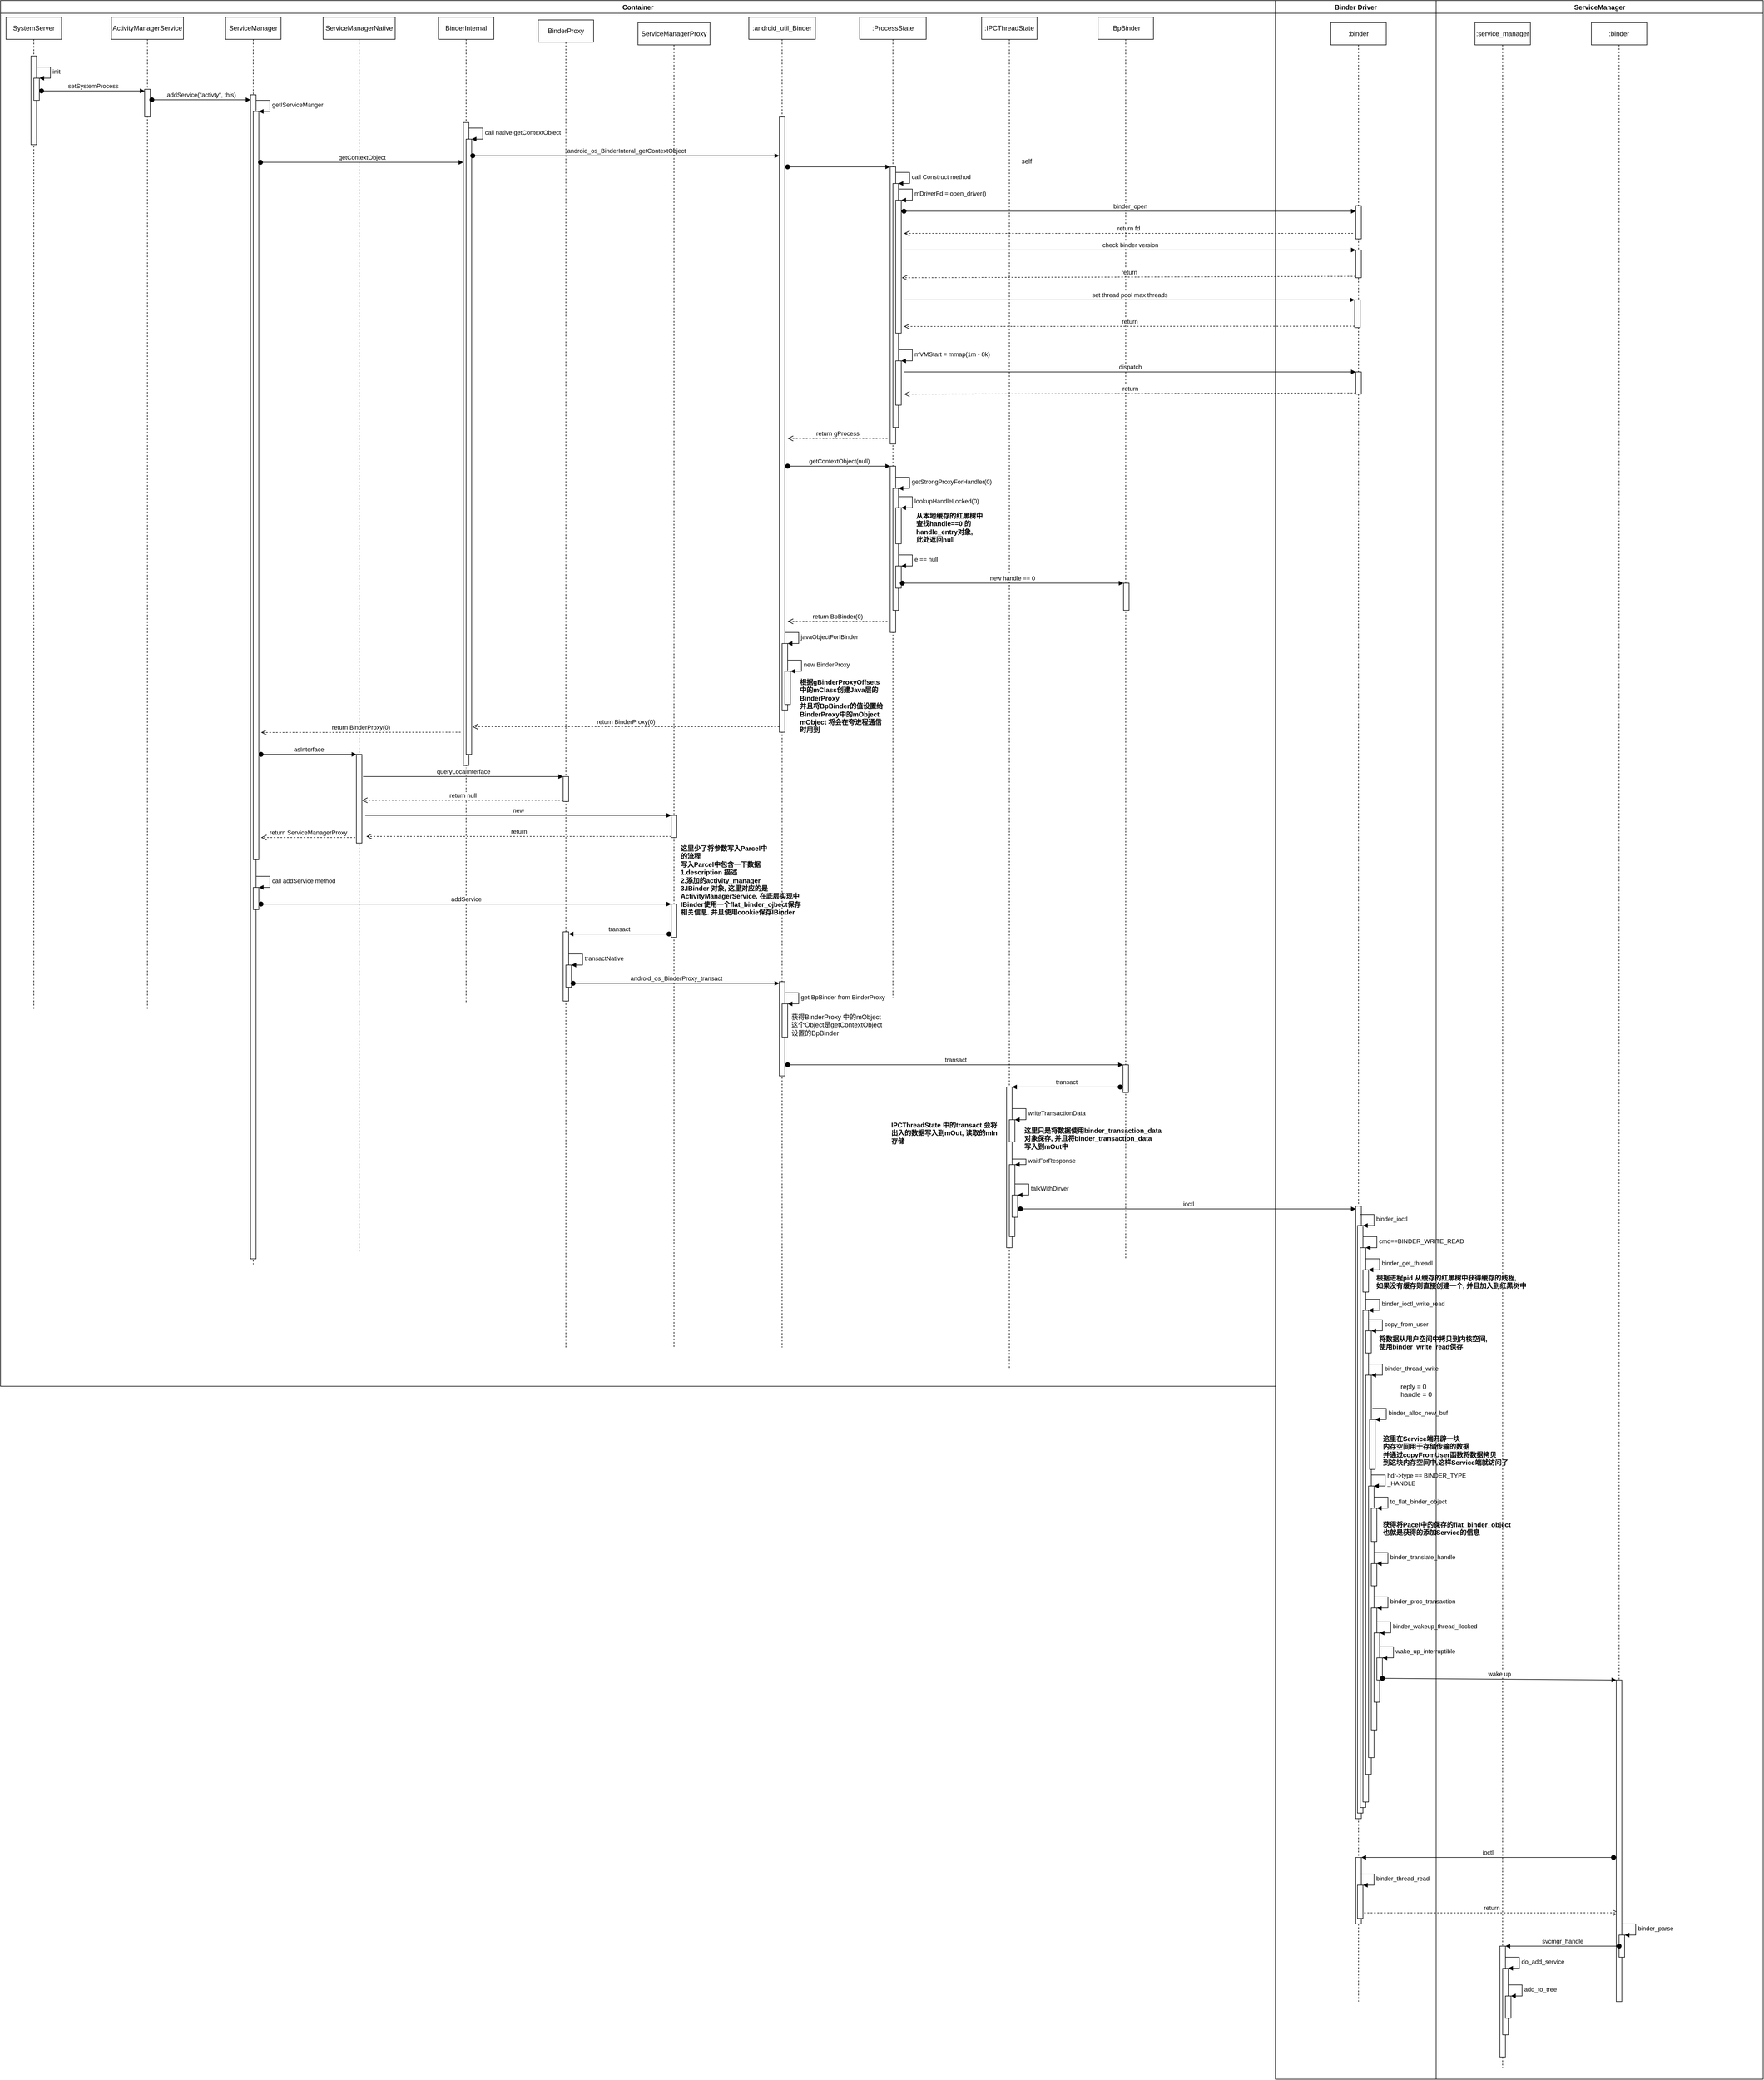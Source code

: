 <mxfile version="10.7.7" type="device"><diagram id="iYNnpcYSgWiScNUA8NoI" name="Page-1"><mxGraphModel dx="1901" dy="840" grid="1" gridSize="10" guides="1" tooltips="1" connect="1" arrows="1" fold="1" page="1" pageScale="1" pageWidth="827" pageHeight="1169" math="0" shadow="0"><root><mxCell id="0"/><mxCell id="1" parent="0"/><mxCell id="JHEuFuMctVdisaQpIR0n-1" value="Container" style="swimlane;" vertex="1" parent="1"><mxGeometry x="-710" width="2300" height="2500" as="geometry"/></mxCell><mxCell id="JHEuFuMctVdisaQpIR0n-3" value="ServiceManager" style="shape=umlLifeline;perimeter=lifelinePerimeter;whiteSpace=wrap;html=1;container=1;collapsible=0;recursiveResize=0;outlineConnect=0;" vertex="1" parent="JHEuFuMctVdisaQpIR0n-1"><mxGeometry x="406" y="30" width="100" height="2250" as="geometry"/></mxCell><mxCell id="JHEuFuMctVdisaQpIR0n-26" value="" style="html=1;points=[];perimeter=orthogonalPerimeter;" vertex="1" parent="JHEuFuMctVdisaQpIR0n-3"><mxGeometry x="45" y="140" width="10" height="2100" as="geometry"/></mxCell><mxCell id="JHEuFuMctVdisaQpIR0n-28" value="" style="html=1;points=[];perimeter=orthogonalPerimeter;" vertex="1" parent="JHEuFuMctVdisaQpIR0n-3"><mxGeometry x="50" y="170" width="10" height="1350" as="geometry"/></mxCell><mxCell id="JHEuFuMctVdisaQpIR0n-29" value="getIServiceManger" style="edgeStyle=orthogonalEdgeStyle;html=1;align=left;spacingLeft=2;endArrow=block;rounded=0;entryX=1;entryY=0;" edge="1" target="JHEuFuMctVdisaQpIR0n-28" parent="JHEuFuMctVdisaQpIR0n-3"><mxGeometry relative="1" as="geometry"><mxPoint x="55" y="150" as="sourcePoint"/><Array as="points"><mxPoint x="80" y="150"/></Array></mxGeometry></mxCell><mxCell id="JHEuFuMctVdisaQpIR0n-102" value="" style="html=1;points=[];perimeter=orthogonalPerimeter;" vertex="1" parent="JHEuFuMctVdisaQpIR0n-3"><mxGeometry x="50" y="1570" width="10" height="40" as="geometry"/></mxCell><mxCell id="JHEuFuMctVdisaQpIR0n-103" value="call addService method" style="edgeStyle=orthogonalEdgeStyle;html=1;align=left;spacingLeft=2;endArrow=block;rounded=0;entryX=1;entryY=0;" edge="1" target="JHEuFuMctVdisaQpIR0n-102" parent="JHEuFuMctVdisaQpIR0n-3"><mxGeometry relative="1" as="geometry"><mxPoint x="55" y="1550" as="sourcePoint"/><Array as="points"><mxPoint x="80" y="1550"/></Array></mxGeometry></mxCell><mxCell id="JHEuFuMctVdisaQpIR0n-4" value="ServiceManagerNative" style="shape=umlLifeline;perimeter=lifelinePerimeter;whiteSpace=wrap;html=1;container=1;collapsible=0;recursiveResize=0;outlineConnect=0;" vertex="1" parent="JHEuFuMctVdisaQpIR0n-1"><mxGeometry x="582" y="30" width="130" height="2230" as="geometry"/></mxCell><mxCell id="JHEuFuMctVdisaQpIR0n-89" value="" style="html=1;points=[];perimeter=orthogonalPerimeter;" vertex="1" parent="JHEuFuMctVdisaQpIR0n-4"><mxGeometry x="60" y="1330" width="10" height="160" as="geometry"/></mxCell><mxCell id="JHEuFuMctVdisaQpIR0n-90" value="asInterface" style="html=1;verticalAlign=bottom;startArrow=oval;endArrow=block;startSize=8;" edge="1" target="JHEuFuMctVdisaQpIR0n-89" parent="JHEuFuMctVdisaQpIR0n-4"><mxGeometry relative="1" as="geometry"><mxPoint x="-112" y="1330" as="sourcePoint"/></mxGeometry></mxCell><mxCell id="JHEuFuMctVdisaQpIR0n-5" value="BinderInternal" style="shape=umlLifeline;perimeter=lifelinePerimeter;whiteSpace=wrap;html=1;container=1;collapsible=0;recursiveResize=0;outlineConnect=0;" vertex="1" parent="JHEuFuMctVdisaQpIR0n-1"><mxGeometry x="790" y="30" width="100" height="1780" as="geometry"/></mxCell><mxCell id="JHEuFuMctVdisaQpIR0n-6" value=":android_util_Binder" style="shape=umlLifeline;perimeter=lifelinePerimeter;whiteSpace=wrap;html=1;container=1;collapsible=0;recursiveResize=0;outlineConnect=0;" vertex="1" parent="JHEuFuMctVdisaQpIR0n-1"><mxGeometry x="1350" y="30" width="120" height="2400" as="geometry"/></mxCell><mxCell id="JHEuFuMctVdisaQpIR0n-37" value="" style="html=1;points=[];perimeter=orthogonalPerimeter;" vertex="1" parent="JHEuFuMctVdisaQpIR0n-6"><mxGeometry x="55" y="180" width="10" height="1110" as="geometry"/></mxCell><mxCell id="JHEuFuMctVdisaQpIR0n-83" value="" style="html=1;points=[];perimeter=orthogonalPerimeter;" vertex="1" parent="JHEuFuMctVdisaQpIR0n-6"><mxGeometry x="60" y="1130" width="10" height="120" as="geometry"/></mxCell><mxCell id="JHEuFuMctVdisaQpIR0n-84" value="javaObjectForIBinder" style="edgeStyle=orthogonalEdgeStyle;html=1;align=left;spacingLeft=2;endArrow=block;rounded=0;entryX=1;entryY=0;" edge="1" target="JHEuFuMctVdisaQpIR0n-83" parent="JHEuFuMctVdisaQpIR0n-6"><mxGeometry relative="1" as="geometry"><mxPoint x="65" y="1110" as="sourcePoint"/><Array as="points"><mxPoint x="90" y="1110"/></Array></mxGeometry></mxCell><mxCell id="JHEuFuMctVdisaQpIR0n-85" value="" style="html=1;points=[];perimeter=orthogonalPerimeter;" vertex="1" parent="JHEuFuMctVdisaQpIR0n-6"><mxGeometry x="65" y="1180" width="10" height="60" as="geometry"/></mxCell><mxCell id="JHEuFuMctVdisaQpIR0n-86" value="new BinderProxy" style="edgeStyle=orthogonalEdgeStyle;html=1;align=left;spacingLeft=2;endArrow=block;rounded=0;entryX=1;entryY=0;" edge="1" target="JHEuFuMctVdisaQpIR0n-85" parent="JHEuFuMctVdisaQpIR0n-6"><mxGeometry relative="1" as="geometry"><mxPoint x="70" y="1160" as="sourcePoint"/><Array as="points"><mxPoint x="95" y="1160"/></Array></mxGeometry></mxCell><mxCell id="JHEuFuMctVdisaQpIR0n-110" value="" style="html=1;points=[];perimeter=orthogonalPerimeter;" vertex="1" parent="JHEuFuMctVdisaQpIR0n-6"><mxGeometry x="55" y="1740" width="10" height="170" as="geometry"/></mxCell><mxCell id="JHEuFuMctVdisaQpIR0n-112" value="" style="html=1;points=[];perimeter=orthogonalPerimeter;" vertex="1" parent="JHEuFuMctVdisaQpIR0n-6"><mxGeometry x="60" y="1780" width="10" height="60" as="geometry"/></mxCell><mxCell id="JHEuFuMctVdisaQpIR0n-113" value="get BpBinder from BinderProxy&lt;br&gt;" style="edgeStyle=orthogonalEdgeStyle;html=1;align=left;spacingLeft=2;endArrow=block;rounded=0;entryX=1;entryY=0;" edge="1" target="JHEuFuMctVdisaQpIR0n-112" parent="JHEuFuMctVdisaQpIR0n-6"><mxGeometry relative="1" as="geometry"><mxPoint x="65" y="1760" as="sourcePoint"/><Array as="points"><mxPoint x="90" y="1760"/></Array></mxGeometry></mxCell><mxCell id="JHEuFuMctVdisaQpIR0n-12" value=":ProcessState" style="shape=umlLifeline;perimeter=lifelinePerimeter;whiteSpace=wrap;html=1;container=1;collapsible=0;recursiveResize=0;outlineConnect=0;" vertex="1" parent="JHEuFuMctVdisaQpIR0n-1"><mxGeometry x="1550" y="30" width="120" height="1770" as="geometry"/></mxCell><mxCell id="JHEuFuMctVdisaQpIR0n-39" value="" style="html=1;points=[];perimeter=orthogonalPerimeter;" vertex="1" parent="JHEuFuMctVdisaQpIR0n-12"><mxGeometry x="55" y="270" width="10" height="500" as="geometry"/></mxCell><mxCell id="JHEuFuMctVdisaQpIR0n-40" value="" style="html=1;verticalAlign=bottom;startArrow=oval;endArrow=block;startSize=8;" edge="1" target="JHEuFuMctVdisaQpIR0n-39" parent="JHEuFuMctVdisaQpIR0n-12"><mxGeometry relative="1" as="geometry"><mxPoint x="-130" y="270" as="sourcePoint"/></mxGeometry></mxCell><mxCell id="JHEuFuMctVdisaQpIR0n-41" value="" style="html=1;points=[];perimeter=orthogonalPerimeter;" vertex="1" parent="JHEuFuMctVdisaQpIR0n-12"><mxGeometry x="60" y="300" width="10" height="440" as="geometry"/></mxCell><mxCell id="JHEuFuMctVdisaQpIR0n-42" value="call Construct method" style="edgeStyle=orthogonalEdgeStyle;html=1;align=left;spacingLeft=2;endArrow=block;rounded=0;entryX=1;entryY=0;" edge="1" target="JHEuFuMctVdisaQpIR0n-41" parent="JHEuFuMctVdisaQpIR0n-12"><mxGeometry relative="1" as="geometry"><mxPoint x="65" y="280" as="sourcePoint"/><Array as="points"><mxPoint x="90" y="280"/></Array></mxGeometry></mxCell><mxCell id="JHEuFuMctVdisaQpIR0n-47" value="" style="html=1;points=[];perimeter=orthogonalPerimeter;" vertex="1" parent="JHEuFuMctVdisaQpIR0n-12"><mxGeometry x="65" y="330" width="10" height="240" as="geometry"/></mxCell><mxCell id="JHEuFuMctVdisaQpIR0n-48" value="mDriverFd = open_driver()" style="edgeStyle=orthogonalEdgeStyle;html=1;align=left;spacingLeft=2;endArrow=block;rounded=0;entryX=1;entryY=0;" edge="1" target="JHEuFuMctVdisaQpIR0n-47" parent="JHEuFuMctVdisaQpIR0n-12"><mxGeometry relative="1" as="geometry"><mxPoint x="70" y="310" as="sourcePoint"/><Array as="points"><mxPoint x="95" y="310"/></Array></mxGeometry></mxCell><mxCell id="JHEuFuMctVdisaQpIR0n-59" value="" style="html=1;points=[];perimeter=orthogonalPerimeter;" vertex="1" parent="JHEuFuMctVdisaQpIR0n-12"><mxGeometry x="65" y="620" width="10" height="80" as="geometry"/></mxCell><mxCell id="JHEuFuMctVdisaQpIR0n-60" value="mVMStart = mmap(1m - 8k)" style="edgeStyle=orthogonalEdgeStyle;html=1;align=left;spacingLeft=2;endArrow=block;rounded=0;entryX=1;entryY=0;" edge="1" target="JHEuFuMctVdisaQpIR0n-59" parent="JHEuFuMctVdisaQpIR0n-12"><mxGeometry relative="1" as="geometry"><mxPoint x="70" y="600" as="sourcePoint"/><Array as="points"><mxPoint x="95" y="600"/></Array></mxGeometry></mxCell><mxCell id="JHEuFuMctVdisaQpIR0n-66" value="" style="html=1;points=[];perimeter=orthogonalPerimeter;" vertex="1" parent="JHEuFuMctVdisaQpIR0n-12"><mxGeometry x="55" y="810" width="10" height="300" as="geometry"/></mxCell><mxCell id="JHEuFuMctVdisaQpIR0n-67" value="getContextObject(null)" style="html=1;verticalAlign=bottom;startArrow=oval;endArrow=block;startSize=8;" edge="1" target="JHEuFuMctVdisaQpIR0n-66" parent="JHEuFuMctVdisaQpIR0n-12"><mxGeometry relative="1" as="geometry"><mxPoint x="-130" y="810" as="sourcePoint"/></mxGeometry></mxCell><mxCell id="JHEuFuMctVdisaQpIR0n-69" value="" style="html=1;points=[];perimeter=orthogonalPerimeter;" vertex="1" parent="JHEuFuMctVdisaQpIR0n-12"><mxGeometry x="60" y="850" width="10" height="220" as="geometry"/></mxCell><mxCell id="JHEuFuMctVdisaQpIR0n-70" value="getStrongProxyForHandler(0)" style="edgeStyle=orthogonalEdgeStyle;html=1;align=left;spacingLeft=2;endArrow=block;rounded=0;entryX=1;entryY=0;" edge="1" target="JHEuFuMctVdisaQpIR0n-69" parent="JHEuFuMctVdisaQpIR0n-12"><mxGeometry relative="1" as="geometry"><mxPoint x="65" y="830" as="sourcePoint"/><Array as="points"><mxPoint x="90" y="830"/></Array></mxGeometry></mxCell><mxCell id="JHEuFuMctVdisaQpIR0n-71" value="" style="html=1;points=[];perimeter=orthogonalPerimeter;" vertex="1" parent="JHEuFuMctVdisaQpIR0n-12"><mxGeometry x="65" y="885" width="10" height="65" as="geometry"/></mxCell><mxCell id="JHEuFuMctVdisaQpIR0n-72" value="lookupHandleLocked(0)" style="edgeStyle=orthogonalEdgeStyle;html=1;align=left;spacingLeft=2;endArrow=block;rounded=0;entryX=1;entryY=0;" edge="1" target="JHEuFuMctVdisaQpIR0n-71" parent="JHEuFuMctVdisaQpIR0n-12"><mxGeometry relative="1" as="geometry"><mxPoint x="70" y="865" as="sourcePoint"/><Array as="points"><mxPoint x="95" y="865"/></Array></mxGeometry></mxCell><mxCell id="JHEuFuMctVdisaQpIR0n-76" value="" style="html=1;points=[];perimeter=orthogonalPerimeter;" vertex="1" parent="JHEuFuMctVdisaQpIR0n-12"><mxGeometry x="65" y="990" width="10" height="40" as="geometry"/></mxCell><mxCell id="JHEuFuMctVdisaQpIR0n-77" value="e == null" style="edgeStyle=orthogonalEdgeStyle;html=1;align=left;spacingLeft=2;endArrow=block;rounded=0;entryX=1;entryY=0;" edge="1" target="JHEuFuMctVdisaQpIR0n-76" parent="JHEuFuMctVdisaQpIR0n-12"><mxGeometry relative="1" as="geometry"><mxPoint x="70" y="970" as="sourcePoint"/><Array as="points"><mxPoint x="95" y="970"/></Array></mxGeometry></mxCell><mxCell id="JHEuFuMctVdisaQpIR0n-7" value="SystemServer" style="shape=umlLifeline;perimeter=lifelinePerimeter;whiteSpace=wrap;html=1;container=1;collapsible=0;recursiveResize=0;outlineConnect=0;" vertex="1" parent="JHEuFuMctVdisaQpIR0n-1"><mxGeometry x="10" y="30" width="100" height="1790" as="geometry"/></mxCell><mxCell id="JHEuFuMctVdisaQpIR0n-21" value="" style="html=1;points=[];perimeter=orthogonalPerimeter;" vertex="1" parent="JHEuFuMctVdisaQpIR0n-7"><mxGeometry x="45" y="70" width="10" height="160" as="geometry"/></mxCell><mxCell id="JHEuFuMctVdisaQpIR0n-22" value="" style="html=1;points=[];perimeter=orthogonalPerimeter;" vertex="1" parent="JHEuFuMctVdisaQpIR0n-7"><mxGeometry x="50" y="110" width="10" height="40" as="geometry"/></mxCell><mxCell id="JHEuFuMctVdisaQpIR0n-23" value="init" style="edgeStyle=orthogonalEdgeStyle;html=1;align=left;spacingLeft=2;endArrow=block;rounded=0;entryX=1;entryY=0;" edge="1" target="JHEuFuMctVdisaQpIR0n-22" parent="JHEuFuMctVdisaQpIR0n-7"><mxGeometry relative="1" as="geometry"><mxPoint x="55" y="90" as="sourcePoint"/><Array as="points"><mxPoint x="80" y="90"/></Array></mxGeometry></mxCell><mxCell id="JHEuFuMctVdisaQpIR0n-8" value="ActivityManagerService" style="shape=umlLifeline;perimeter=lifelinePerimeter;whiteSpace=wrap;html=1;container=1;collapsible=0;recursiveResize=0;outlineConnect=0;" vertex="1" parent="JHEuFuMctVdisaQpIR0n-1"><mxGeometry x="200" y="30" width="130" height="1790" as="geometry"/></mxCell><mxCell id="JHEuFuMctVdisaQpIR0n-24" value="" style="html=1;points=[];perimeter=orthogonalPerimeter;" vertex="1" parent="JHEuFuMctVdisaQpIR0n-8"><mxGeometry x="60" y="130" width="10" height="50" as="geometry"/></mxCell><mxCell id="JHEuFuMctVdisaQpIR0n-14" value=":&lt;span&gt;IPCThreadState&lt;/span&gt;" style="shape=umlLifeline;perimeter=lifelinePerimeter;whiteSpace=wrap;html=1;container=1;collapsible=0;recursiveResize=0;outlineConnect=0;" vertex="1" parent="JHEuFuMctVdisaQpIR0n-1"><mxGeometry x="1770" y="30" width="100" height="2440" as="geometry"/></mxCell><mxCell id="JHEuFuMctVdisaQpIR0n-118" value="" style="html=1;points=[];perimeter=orthogonalPerimeter;" vertex="1" parent="JHEuFuMctVdisaQpIR0n-14"><mxGeometry x="45" y="1930" width="10" height="290" as="geometry"/></mxCell><mxCell id="JHEuFuMctVdisaQpIR0n-119" value="transact" style="html=1;verticalAlign=bottom;startArrow=oval;endArrow=block;startSize=8;" edge="1" target="JHEuFuMctVdisaQpIR0n-118" parent="JHEuFuMctVdisaQpIR0n-14"><mxGeometry relative="1" as="geometry"><mxPoint x="250" y="1930" as="sourcePoint"/></mxGeometry></mxCell><mxCell id="JHEuFuMctVdisaQpIR0n-124" value="" style="html=1;points=[];perimeter=orthogonalPerimeter;" vertex="1" parent="JHEuFuMctVdisaQpIR0n-14"><mxGeometry x="50" y="1989" width="10" height="40" as="geometry"/></mxCell><mxCell id="JHEuFuMctVdisaQpIR0n-125" value="writeTransactionData" style="edgeStyle=orthogonalEdgeStyle;html=1;align=left;spacingLeft=2;endArrow=block;rounded=0;entryX=1;entryY=0;" edge="1" target="JHEuFuMctVdisaQpIR0n-124" parent="JHEuFuMctVdisaQpIR0n-14"><mxGeometry relative="1" as="geometry"><mxPoint x="55" y="1969" as="sourcePoint"/><Array as="points"><mxPoint x="80" y="1969"/></Array></mxGeometry></mxCell><mxCell id="JHEuFuMctVdisaQpIR0n-127" value="" style="html=1;points=[];perimeter=orthogonalPerimeter;" vertex="1" parent="JHEuFuMctVdisaQpIR0n-14"><mxGeometry x="50" y="2070" width="10" height="130" as="geometry"/></mxCell><mxCell id="JHEuFuMctVdisaQpIR0n-128" value="waitForResponse" style="edgeStyle=orthogonalEdgeStyle;html=1;align=left;spacingLeft=2;endArrow=block;rounded=0;entryX=1;entryY=0;" edge="1" target="JHEuFuMctVdisaQpIR0n-127" parent="JHEuFuMctVdisaQpIR0n-14"><mxGeometry relative="1" as="geometry"><mxPoint x="55" y="2060" as="sourcePoint"/><Array as="points"><mxPoint x="80" y="2060"/></Array></mxGeometry></mxCell><mxCell id="JHEuFuMctVdisaQpIR0n-129" value="" style="html=1;points=[];perimeter=orthogonalPerimeter;" vertex="1" parent="JHEuFuMctVdisaQpIR0n-14"><mxGeometry x="55" y="2125" width="10" height="40" as="geometry"/></mxCell><mxCell id="JHEuFuMctVdisaQpIR0n-130" value="talkWithDirver" style="edgeStyle=orthogonalEdgeStyle;html=1;align=left;spacingLeft=2;endArrow=block;rounded=0;entryX=1;entryY=0;" edge="1" target="JHEuFuMctVdisaQpIR0n-129" parent="JHEuFuMctVdisaQpIR0n-14"><mxGeometry relative="1" as="geometry"><mxPoint x="60" y="2105" as="sourcePoint"/><Array as="points"><mxPoint x="85" y="2105"/></Array></mxGeometry></mxCell><mxCell id="JHEuFuMctVdisaQpIR0n-15" value=":BpBinder" style="shape=umlLifeline;perimeter=lifelinePerimeter;whiteSpace=wrap;html=1;container=1;collapsible=0;recursiveResize=0;outlineConnect=0;" vertex="1" parent="JHEuFuMctVdisaQpIR0n-1"><mxGeometry x="1980" y="30" width="100" height="2240" as="geometry"/></mxCell><mxCell id="JHEuFuMctVdisaQpIR0n-78" value="" style="html=1;points=[];perimeter=orthogonalPerimeter;" vertex="1" parent="JHEuFuMctVdisaQpIR0n-15"><mxGeometry x="46" y="1021" width="10" height="49" as="geometry"/></mxCell><mxCell id="JHEuFuMctVdisaQpIR0n-115" value="" style="html=1;points=[];perimeter=orthogonalPerimeter;" vertex="1" parent="JHEuFuMctVdisaQpIR0n-15"><mxGeometry x="45" y="1890" width="10" height="50" as="geometry"/></mxCell><mxCell id="JHEuFuMctVdisaQpIR0n-116" value="transact" style="html=1;verticalAlign=bottom;startArrow=oval;endArrow=block;startSize=8;" edge="1" target="JHEuFuMctVdisaQpIR0n-115" parent="JHEuFuMctVdisaQpIR0n-15"><mxGeometry relative="1" as="geometry"><mxPoint x="-560" y="1890" as="sourcePoint"/></mxGeometry></mxCell><mxCell id="JHEuFuMctVdisaQpIR0n-25" value="setSystemProcess" style="html=1;verticalAlign=bottom;startArrow=oval;endArrow=block;startSize=8;exitX=1.4;exitY=0.575;exitDx=0;exitDy=0;exitPerimeter=0;" edge="1" target="JHEuFuMctVdisaQpIR0n-24" parent="JHEuFuMctVdisaQpIR0n-1" source="JHEuFuMctVdisaQpIR0n-22"><mxGeometry relative="1" as="geometry"><mxPoint x="200" y="160" as="sourcePoint"/></mxGeometry></mxCell><mxCell id="JHEuFuMctVdisaQpIR0n-27" value="addService(&quot;activty&quot;, this)" style="html=1;verticalAlign=bottom;startArrow=oval;endArrow=block;startSize=8;exitX=1.3;exitY=0.38;exitDx=0;exitDy=0;exitPerimeter=0;" edge="1" target="JHEuFuMctVdisaQpIR0n-26" parent="JHEuFuMctVdisaQpIR0n-1" source="JHEuFuMctVdisaQpIR0n-24"><mxGeometry relative="1" as="geometry"><mxPoint x="391" y="170" as="sourcePoint"/></mxGeometry></mxCell><mxCell id="JHEuFuMctVdisaQpIR0n-32" value="" style="html=1;points=[];perimeter=orthogonalPerimeter;" vertex="1" parent="JHEuFuMctVdisaQpIR0n-1"><mxGeometry x="835" y="220" width="10" height="1160" as="geometry"/></mxCell><mxCell id="JHEuFuMctVdisaQpIR0n-33" value="getContextObject" style="html=1;verticalAlign=bottom;startArrow=oval;endArrow=block;startSize=8;exitX=1.3;exitY=0.068;exitDx=0;exitDy=0;exitPerimeter=0;" edge="1" target="JHEuFuMctVdisaQpIR0n-32" parent="JHEuFuMctVdisaQpIR0n-1" source="JHEuFuMctVdisaQpIR0n-28"><mxGeometry relative="1" as="geometry"><mxPoint x="775" y="220" as="sourcePoint"/></mxGeometry></mxCell><mxCell id="JHEuFuMctVdisaQpIR0n-35" value="" style="html=1;points=[];perimeter=orthogonalPerimeter;" vertex="1" parent="JHEuFuMctVdisaQpIR0n-1"><mxGeometry x="840" y="250" width="10" height="1110" as="geometry"/></mxCell><mxCell id="JHEuFuMctVdisaQpIR0n-36" value="call native getContextObject" style="edgeStyle=orthogonalEdgeStyle;html=1;align=left;spacingLeft=2;endArrow=block;rounded=0;entryX=1;entryY=0;" edge="1" target="JHEuFuMctVdisaQpIR0n-35" parent="JHEuFuMctVdisaQpIR0n-1"><mxGeometry relative="1" as="geometry"><mxPoint x="845" y="230" as="sourcePoint"/><Array as="points"><mxPoint x="870" y="230"/></Array></mxGeometry></mxCell><mxCell id="JHEuFuMctVdisaQpIR0n-38" value="android_os_BinderInteral_getContextObject" style="html=1;verticalAlign=bottom;startArrow=oval;endArrow=block;startSize=8;" edge="1" target="JHEuFuMctVdisaQpIR0n-37" parent="JHEuFuMctVdisaQpIR0n-1"><mxGeometry relative="1" as="geometry"><mxPoint x="852" y="280" as="sourcePoint"/></mxGeometry></mxCell><mxCell id="JHEuFuMctVdisaQpIR0n-68" value="return gProcess" style="html=1;verticalAlign=bottom;endArrow=open;dashed=1;endSize=8;" edge="1" parent="JHEuFuMctVdisaQpIR0n-1"><mxGeometry relative="1" as="geometry"><mxPoint x="1600" y="790" as="sourcePoint"/><mxPoint x="1420" y="790" as="targetPoint"/></mxGeometry></mxCell><mxCell id="JHEuFuMctVdisaQpIR0n-73" value="&lt;b&gt;从本地缓存的红黑树中&lt;br&gt;查找handle==0 的&lt;br&gt;handle_entry对象, &lt;br&gt;此处返回null&lt;/b&gt;" style="text;html=1;resizable=0;points=[];autosize=1;align=left;verticalAlign=top;spacingTop=-4;" vertex="1" parent="JHEuFuMctVdisaQpIR0n-1"><mxGeometry x="1650" y="920" width="140" height="60" as="geometry"/></mxCell><mxCell id="JHEuFuMctVdisaQpIR0n-79" value="new handle == 0&amp;nbsp;" style="html=1;verticalAlign=bottom;startArrow=oval;endArrow=block;startSize=8;" edge="1" target="JHEuFuMctVdisaQpIR0n-78" parent="JHEuFuMctVdisaQpIR0n-1"><mxGeometry relative="1" as="geometry"><mxPoint x="1627" y="1051" as="sourcePoint"/></mxGeometry></mxCell><mxCell id="JHEuFuMctVdisaQpIR0n-80" value="return BpBinder(0)" style="html=1;verticalAlign=bottom;endArrow=open;dashed=1;endSize=8;" edge="1" parent="JHEuFuMctVdisaQpIR0n-1"><mxGeometry relative="1" as="geometry"><mxPoint x="1600" y="1120" as="sourcePoint"/><mxPoint x="1420" y="1120" as="targetPoint"/></mxGeometry></mxCell><mxCell id="JHEuFuMctVdisaQpIR0n-82" value="return BinderProxy(0)" style="html=1;verticalAlign=bottom;endArrow=open;dashed=1;endSize=8;exitX=0;exitY=0.991;exitDx=0;exitDy=0;exitPerimeter=0;" edge="1" parent="JHEuFuMctVdisaQpIR0n-1" source="JHEuFuMctVdisaQpIR0n-37"><mxGeometry relative="1" as="geometry"><mxPoint x="1055" y="1139.5" as="sourcePoint"/><mxPoint x="851" y="1310" as="targetPoint"/></mxGeometry></mxCell><mxCell id="JHEuFuMctVdisaQpIR0n-87" value="&lt;b&gt;根据gBinderProxyOffsets&lt;br&gt;中的mClass创建Java层的&lt;br&gt;BinderProxy&lt;br&gt;并且将BpBinder的值设置给&lt;br&gt;BinderProxy中的mObject&lt;br&gt;mObject 将会在夸进程通信&lt;br&gt;时用到&lt;/b&gt;&lt;br&gt;" style="text;html=1;resizable=0;points=[];autosize=1;align=left;verticalAlign=top;spacingTop=-4;" vertex="1" parent="JHEuFuMctVdisaQpIR0n-1"><mxGeometry x="1440" y="1220" width="170" height="100" as="geometry"/></mxCell><mxCell id="JHEuFuMctVdisaQpIR0n-93" value="BinderProxy" style="shape=umlLifeline;perimeter=lifelinePerimeter;whiteSpace=wrap;html=1;container=1;collapsible=0;recursiveResize=0;outlineConnect=0;" vertex="1" parent="JHEuFuMctVdisaQpIR0n-1"><mxGeometry x="970" y="35" width="100" height="2395" as="geometry"/></mxCell><mxCell id="JHEuFuMctVdisaQpIR0n-95" value="" style="html=1;points=[];perimeter=orthogonalPerimeter;" vertex="1" parent="JHEuFuMctVdisaQpIR0n-93"><mxGeometry x="45" y="1365" width="10" height="45" as="geometry"/></mxCell><mxCell id="JHEuFuMctVdisaQpIR0n-106" value="" style="html=1;points=[];perimeter=orthogonalPerimeter;" vertex="1" parent="JHEuFuMctVdisaQpIR0n-93"><mxGeometry x="45" y="1645" width="10" height="125" as="geometry"/></mxCell><mxCell id="JHEuFuMctVdisaQpIR0n-108" value="" style="html=1;points=[];perimeter=orthogonalPerimeter;" vertex="1" parent="JHEuFuMctVdisaQpIR0n-93"><mxGeometry x="50" y="1705" width="10" height="40" as="geometry"/></mxCell><mxCell id="JHEuFuMctVdisaQpIR0n-109" value="transactNative" style="edgeStyle=orthogonalEdgeStyle;html=1;align=left;spacingLeft=2;endArrow=block;rounded=0;entryX=1;entryY=0;" edge="1" target="JHEuFuMctVdisaQpIR0n-108" parent="JHEuFuMctVdisaQpIR0n-93"><mxGeometry relative="1" as="geometry"><mxPoint x="55" y="1685" as="sourcePoint"/><Array as="points"><mxPoint x="80" y="1685"/></Array></mxGeometry></mxCell><mxCell id="JHEuFuMctVdisaQpIR0n-94" value="ServiceManagerProxy" style="shape=umlLifeline;perimeter=lifelinePerimeter;whiteSpace=wrap;html=1;container=1;collapsible=0;recursiveResize=0;outlineConnect=0;" vertex="1" parent="JHEuFuMctVdisaQpIR0n-1"><mxGeometry x="1150" y="40" width="130" height="2390" as="geometry"/></mxCell><mxCell id="JHEuFuMctVdisaQpIR0n-98" value="" style="html=1;points=[];perimeter=orthogonalPerimeter;" vertex="1" parent="JHEuFuMctVdisaQpIR0n-94"><mxGeometry x="60" y="1430" width="10" height="40" as="geometry"/></mxCell><mxCell id="JHEuFuMctVdisaQpIR0n-104" value="" style="html=1;points=[];perimeter=orthogonalPerimeter;" vertex="1" parent="JHEuFuMctVdisaQpIR0n-94"><mxGeometry x="60" y="1590" width="10" height="60" as="geometry"/></mxCell><mxCell id="JHEuFuMctVdisaQpIR0n-105" value="addService" style="html=1;verticalAlign=bottom;startArrow=oval;endArrow=block;startSize=8;" edge="1" target="JHEuFuMctVdisaQpIR0n-104" parent="JHEuFuMctVdisaQpIR0n-94"><mxGeometry relative="1" as="geometry"><mxPoint x="-680" y="1590" as="sourcePoint"/></mxGeometry></mxCell><mxCell id="JHEuFuMctVdisaQpIR0n-96" value="&lt;span&gt;queryLocalInterface&lt;/span&gt;" style="html=1;verticalAlign=bottom;endArrow=block;entryX=0;entryY=0;" edge="1" target="JHEuFuMctVdisaQpIR0n-95" parent="JHEuFuMctVdisaQpIR0n-1"><mxGeometry relative="1" as="geometry"><mxPoint x="654" y="1400" as="sourcePoint"/></mxGeometry></mxCell><mxCell id="JHEuFuMctVdisaQpIR0n-97" value="return null" style="html=1;verticalAlign=bottom;endArrow=open;dashed=1;endSize=8;exitX=0;exitY=0.95;" edge="1" source="JHEuFuMctVdisaQpIR0n-95" parent="JHEuFuMctVdisaQpIR0n-1" target="JHEuFuMctVdisaQpIR0n-89"><mxGeometry relative="1" as="geometry"><mxPoint x="945" y="1476" as="targetPoint"/></mxGeometry></mxCell><mxCell id="JHEuFuMctVdisaQpIR0n-99" value="new" style="html=1;verticalAlign=bottom;endArrow=block;entryX=0;entryY=0;" edge="1" target="JHEuFuMctVdisaQpIR0n-98" parent="JHEuFuMctVdisaQpIR0n-1"><mxGeometry relative="1" as="geometry"><mxPoint x="658" y="1470" as="sourcePoint"/></mxGeometry></mxCell><mxCell id="JHEuFuMctVdisaQpIR0n-100" value="return" style="html=1;verticalAlign=bottom;endArrow=open;dashed=1;endSize=8;exitX=0;exitY=0.95;" edge="1" source="JHEuFuMctVdisaQpIR0n-98" parent="JHEuFuMctVdisaQpIR0n-1"><mxGeometry relative="1" as="geometry"><mxPoint x="660" y="1508" as="targetPoint"/></mxGeometry></mxCell><mxCell id="JHEuFuMctVdisaQpIR0n-101" value="return ServiceManagerProxy" style="html=1;verticalAlign=bottom;endArrow=open;dashed=1;endSize=8;" edge="1" parent="JHEuFuMctVdisaQpIR0n-1"><mxGeometry relative="1" as="geometry"><mxPoint x="640" y="1510" as="sourcePoint"/><mxPoint x="470" y="1510" as="targetPoint"/></mxGeometry></mxCell><mxCell id="JHEuFuMctVdisaQpIR0n-107" value="transact" style="html=1;verticalAlign=bottom;startArrow=oval;endArrow=block;startSize=8;exitX=-0.4;exitY=0.9;exitDx=0;exitDy=0;exitPerimeter=0;" edge="1" target="JHEuFuMctVdisaQpIR0n-106" parent="JHEuFuMctVdisaQpIR0n-1" source="JHEuFuMctVdisaQpIR0n-104"><mxGeometry relative="1" as="geometry"><mxPoint x="955" y="1690" as="sourcePoint"/></mxGeometry></mxCell><mxCell id="JHEuFuMctVdisaQpIR0n-111" value="android_os_BinderProxy_transact" style="html=1;verticalAlign=bottom;startArrow=oval;endArrow=block;startSize=8;exitX=1.3;exitY=0.825;exitDx=0;exitDy=0;exitPerimeter=0;" edge="1" target="JHEuFuMctVdisaQpIR0n-110" parent="JHEuFuMctVdisaQpIR0n-1" source="JHEuFuMctVdisaQpIR0n-108"><mxGeometry relative="1" as="geometry"><mxPoint x="1345" y="1770" as="sourcePoint"/></mxGeometry></mxCell><mxCell id="JHEuFuMctVdisaQpIR0n-120" value="&lt;b&gt;IPCThreadState 中的transact 会将&lt;br&gt;出入的数据写入到mOut, 读取的mIn&lt;br&gt;存储&lt;/b&gt;&lt;br&gt;" style="text;html=1;resizable=0;points=[];autosize=1;align=left;verticalAlign=top;spacingTop=-4;" vertex="1" parent="JHEuFuMctVdisaQpIR0n-1"><mxGeometry x="1605" y="2019" width="210" height="40" as="geometry"/></mxCell><mxCell id="JHEuFuMctVdisaQpIR0n-121" value="&lt;b&gt;这里少了将参数写入Parcel中&lt;br&gt;的流程&lt;br&gt;写入Parcel中包含一下数据&lt;br&gt;1.description 描述&lt;br&gt;2.添加的activity_manager&lt;br&gt;3.IBinder 对象, 这里对应的是&lt;br&gt;ActivityManagerService. 在底层实现中&lt;br&gt;IBinder使用一个flat_binder_ojbect保存&lt;br&gt;相关信息. 并且使用cookie保存IBinder&lt;br&gt;&lt;/b&gt;&lt;br&gt;" style="text;html=1;resizable=0;points=[];autosize=1;align=left;verticalAlign=top;spacingTop=-4;" vertex="1" parent="JHEuFuMctVdisaQpIR0n-1"><mxGeometry x="1225" y="1520" width="230" height="140" as="geometry"/></mxCell><mxCell id="JHEuFuMctVdisaQpIR0n-16" value="Binder Driver" style="swimlane;" vertex="1" parent="1"><mxGeometry x="1590" width="290" height="3750" as="geometry"/></mxCell><mxCell id="JHEuFuMctVdisaQpIR0n-17" value=":binder" style="shape=umlLifeline;perimeter=lifelinePerimeter;whiteSpace=wrap;html=1;container=1;collapsible=0;recursiveResize=0;outlineConnect=0;" vertex="1" parent="JHEuFuMctVdisaQpIR0n-16"><mxGeometry x="100" y="40" width="100" height="3570" as="geometry"/></mxCell><mxCell id="JHEuFuMctVdisaQpIR0n-49" value="" style="html=1;points=[];perimeter=orthogonalPerimeter;" vertex="1" parent="JHEuFuMctVdisaQpIR0n-17"><mxGeometry x="45" y="330" width="10" height="60" as="geometry"/></mxCell><mxCell id="JHEuFuMctVdisaQpIR0n-53" value="" style="html=1;points=[];perimeter=orthogonalPerimeter;" vertex="1" parent="JHEuFuMctVdisaQpIR0n-17"><mxGeometry x="45" y="410" width="10" height="50" as="geometry"/></mxCell><mxCell id="JHEuFuMctVdisaQpIR0n-54" value="check binder version" style="html=1;verticalAlign=bottom;endArrow=block;entryX=0;entryY=0;" edge="1" target="JHEuFuMctVdisaQpIR0n-53" parent="JHEuFuMctVdisaQpIR0n-17"><mxGeometry relative="1" as="geometry"><mxPoint x="-770" y="410" as="sourcePoint"/></mxGeometry></mxCell><mxCell id="JHEuFuMctVdisaQpIR0n-56" value="" style="html=1;points=[];perimeter=orthogonalPerimeter;" vertex="1" parent="JHEuFuMctVdisaQpIR0n-17"><mxGeometry x="43" y="500" width="10" height="50" as="geometry"/></mxCell><mxCell id="JHEuFuMctVdisaQpIR0n-57" value="set thread pool max threads" style="html=1;verticalAlign=bottom;endArrow=block;entryX=0;entryY=0;" edge="1" target="JHEuFuMctVdisaQpIR0n-56" parent="JHEuFuMctVdisaQpIR0n-17"><mxGeometry relative="1" as="geometry"><mxPoint x="-770" y="500" as="sourcePoint"/></mxGeometry></mxCell><mxCell id="JHEuFuMctVdisaQpIR0n-58" value="return" style="html=1;verticalAlign=bottom;endArrow=open;dashed=1;endSize=8;exitX=0;exitY=0.95;" edge="1" source="JHEuFuMctVdisaQpIR0n-56" parent="JHEuFuMctVdisaQpIR0n-17"><mxGeometry relative="1" as="geometry"><mxPoint x="-770" y="548" as="targetPoint"/></mxGeometry></mxCell><mxCell id="JHEuFuMctVdisaQpIR0n-63" value="" style="html=1;points=[];perimeter=orthogonalPerimeter;" vertex="1" parent="JHEuFuMctVdisaQpIR0n-17"><mxGeometry x="45" y="630" width="10" height="40" as="geometry"/></mxCell><mxCell id="JHEuFuMctVdisaQpIR0n-64" value="dispatch" style="html=1;verticalAlign=bottom;endArrow=block;entryX=0;entryY=0;" edge="1" target="JHEuFuMctVdisaQpIR0n-63" parent="JHEuFuMctVdisaQpIR0n-17"><mxGeometry relative="1" as="geometry"><mxPoint x="-770" y="630" as="sourcePoint"/></mxGeometry></mxCell><mxCell id="JHEuFuMctVdisaQpIR0n-65" value="return" style="html=1;verticalAlign=bottom;endArrow=open;dashed=1;endSize=8;exitX=0;exitY=0.95;" edge="1" source="JHEuFuMctVdisaQpIR0n-63" parent="JHEuFuMctVdisaQpIR0n-17"><mxGeometry relative="1" as="geometry"><mxPoint x="-770" y="670" as="targetPoint"/></mxGeometry></mxCell><mxCell id="JHEuFuMctVdisaQpIR0n-131" value="" style="html=1;points=[];perimeter=orthogonalPerimeter;" vertex="1" parent="JHEuFuMctVdisaQpIR0n-17"><mxGeometry x="45" y="2135" width="10" height="1105" as="geometry"/></mxCell><mxCell id="JHEuFuMctVdisaQpIR0n-132" value="ioctl" style="html=1;verticalAlign=bottom;startArrow=oval;endArrow=block;startSize=8;" edge="1" target="JHEuFuMctVdisaQpIR0n-131" parent="JHEuFuMctVdisaQpIR0n-17"><mxGeometry relative="1" as="geometry"><mxPoint x="-560" y="2140" as="sourcePoint"/></mxGeometry></mxCell><mxCell id="JHEuFuMctVdisaQpIR0n-133" value="" style="html=1;points=[];perimeter=orthogonalPerimeter;" vertex="1" parent="JHEuFuMctVdisaQpIR0n-17"><mxGeometry x="48" y="2170" width="10" height="1060" as="geometry"/></mxCell><mxCell id="JHEuFuMctVdisaQpIR0n-134" value="binder_ioctl" style="edgeStyle=orthogonalEdgeStyle;html=1;align=left;spacingLeft=2;endArrow=block;rounded=0;entryX=1;entryY=0;" edge="1" target="JHEuFuMctVdisaQpIR0n-133" parent="JHEuFuMctVdisaQpIR0n-17"><mxGeometry relative="1" as="geometry"><mxPoint x="53" y="2150" as="sourcePoint"/><Array as="points"><mxPoint x="78" y="2150"/></Array></mxGeometry></mxCell><mxCell id="JHEuFuMctVdisaQpIR0n-135" value="" style="html=1;points=[];perimeter=orthogonalPerimeter;" vertex="1" parent="JHEuFuMctVdisaQpIR0n-17"><mxGeometry x="53" y="2210" width="10" height="1010" as="geometry"/></mxCell><mxCell id="JHEuFuMctVdisaQpIR0n-136" value="cmd==BINDER_WRITE_READ" style="edgeStyle=orthogonalEdgeStyle;html=1;align=left;spacingLeft=2;endArrow=block;rounded=0;entryX=1;entryY=0;" edge="1" target="JHEuFuMctVdisaQpIR0n-135" parent="JHEuFuMctVdisaQpIR0n-17"><mxGeometry relative="1" as="geometry"><mxPoint x="58" y="2190" as="sourcePoint"/><Array as="points"><mxPoint x="83" y="2190"/></Array></mxGeometry></mxCell><mxCell id="JHEuFuMctVdisaQpIR0n-137" value="" style="html=1;points=[];perimeter=orthogonalPerimeter;" vertex="1" parent="JHEuFuMctVdisaQpIR0n-17"><mxGeometry x="58" y="2323" width="10" height="887" as="geometry"/></mxCell><mxCell id="JHEuFuMctVdisaQpIR0n-138" value="binder_ioctl_write_read" style="edgeStyle=orthogonalEdgeStyle;html=1;align=left;spacingLeft=2;endArrow=block;rounded=0;entryX=1;entryY=0;" edge="1" target="JHEuFuMctVdisaQpIR0n-137" parent="JHEuFuMctVdisaQpIR0n-17"><mxGeometry relative="1" as="geometry"><mxPoint x="63" y="2303" as="sourcePoint"/><Array as="points"><mxPoint x="88" y="2303"/></Array></mxGeometry></mxCell><mxCell id="JHEuFuMctVdisaQpIR0n-139" value="" style="html=1;points=[];perimeter=orthogonalPerimeter;" vertex="1" parent="JHEuFuMctVdisaQpIR0n-17"><mxGeometry x="58" y="2250" width="10" height="40" as="geometry"/></mxCell><mxCell id="JHEuFuMctVdisaQpIR0n-140" value="binder_get_threadl" style="edgeStyle=orthogonalEdgeStyle;html=1;align=left;spacingLeft=2;endArrow=block;rounded=0;entryX=1;entryY=0;" edge="1" target="JHEuFuMctVdisaQpIR0n-139" parent="JHEuFuMctVdisaQpIR0n-17"><mxGeometry relative="1" as="geometry"><mxPoint x="63" y="2230" as="sourcePoint"/><Array as="points"><mxPoint x="88" y="2230"/></Array></mxGeometry></mxCell><mxCell id="JHEuFuMctVdisaQpIR0n-142" value="" style="html=1;points=[];perimeter=orthogonalPerimeter;" vertex="1" parent="JHEuFuMctVdisaQpIR0n-17"><mxGeometry x="63" y="2360" width="10" height="40" as="geometry"/></mxCell><mxCell id="JHEuFuMctVdisaQpIR0n-143" value="copy_from_user" style="edgeStyle=orthogonalEdgeStyle;html=1;align=left;spacingLeft=2;endArrow=block;rounded=0;entryX=1;entryY=0;" edge="1" target="JHEuFuMctVdisaQpIR0n-142" parent="JHEuFuMctVdisaQpIR0n-17"><mxGeometry relative="1" as="geometry"><mxPoint x="68" y="2340" as="sourcePoint"/><Array as="points"><mxPoint x="93" y="2340"/></Array></mxGeometry></mxCell><mxCell id="JHEuFuMctVdisaQpIR0n-145" value="" style="html=1;points=[];perimeter=orthogonalPerimeter;" vertex="1" parent="JHEuFuMctVdisaQpIR0n-17"><mxGeometry x="63" y="2440" width="10" height="720" as="geometry"/></mxCell><mxCell id="JHEuFuMctVdisaQpIR0n-146" value="binder_thread_write" style="edgeStyle=orthogonalEdgeStyle;html=1;align=left;spacingLeft=2;endArrow=block;rounded=0;entryX=1;entryY=0;" edge="1" target="JHEuFuMctVdisaQpIR0n-145" parent="JHEuFuMctVdisaQpIR0n-17"><mxGeometry relative="1" as="geometry"><mxPoint x="68" y="2420" as="sourcePoint"/><Array as="points"><mxPoint x="93" y="2420"/></Array></mxGeometry></mxCell><mxCell id="JHEuFuMctVdisaQpIR0n-148" value="" style="html=1;points=[];perimeter=orthogonalPerimeter;" vertex="1" parent="JHEuFuMctVdisaQpIR0n-17"><mxGeometry x="70" y="2520" width="10" height="90" as="geometry"/></mxCell><mxCell id="JHEuFuMctVdisaQpIR0n-149" value="binder_alloc_new_buf" style="edgeStyle=orthogonalEdgeStyle;html=1;align=left;spacingLeft=2;endArrow=block;rounded=0;entryX=1;entryY=0;" edge="1" target="JHEuFuMctVdisaQpIR0n-148" parent="JHEuFuMctVdisaQpIR0n-17"><mxGeometry relative="1" as="geometry"><mxPoint x="75" y="2500" as="sourcePoint"/><Array as="points"><mxPoint x="100" y="2500"/></Array></mxGeometry></mxCell><mxCell id="JHEuFuMctVdisaQpIR0n-151" value="" style="html=1;points=[];perimeter=orthogonalPerimeter;" vertex="1" parent="JHEuFuMctVdisaQpIR0n-17"><mxGeometry x="68" y="2640" width="10" height="490" as="geometry"/></mxCell><mxCell id="JHEuFuMctVdisaQpIR0n-152" value="hdr-&amp;gt;type == BINDER_TYPE&lt;br&gt;_HANDLE" style="edgeStyle=orthogonalEdgeStyle;html=1;align=left;spacingLeft=2;endArrow=block;rounded=0;entryX=1;entryY=0;" edge="1" target="JHEuFuMctVdisaQpIR0n-151" parent="JHEuFuMctVdisaQpIR0n-17"><mxGeometry relative="1" as="geometry"><mxPoint x="73" y="2620" as="sourcePoint"/><Array as="points"><mxPoint x="98" y="2620"/></Array></mxGeometry></mxCell><mxCell id="JHEuFuMctVdisaQpIR0n-153" value="" style="html=1;points=[];perimeter=orthogonalPerimeter;" vertex="1" parent="JHEuFuMctVdisaQpIR0n-17"><mxGeometry x="73" y="2680" width="10" height="60" as="geometry"/></mxCell><mxCell id="JHEuFuMctVdisaQpIR0n-154" value="to_flat_binder_object" style="edgeStyle=orthogonalEdgeStyle;html=1;align=left;spacingLeft=2;endArrow=block;rounded=0;entryX=1;entryY=0;" edge="1" target="JHEuFuMctVdisaQpIR0n-153" parent="JHEuFuMctVdisaQpIR0n-17"><mxGeometry relative="1" as="geometry"><mxPoint x="78" y="2660" as="sourcePoint"/><Array as="points"><mxPoint x="103" y="2660"/></Array></mxGeometry></mxCell><mxCell id="JHEuFuMctVdisaQpIR0n-156" value="" style="html=1;points=[];perimeter=orthogonalPerimeter;" vertex="1" parent="JHEuFuMctVdisaQpIR0n-17"><mxGeometry x="73" y="2780" width="10" height="40" as="geometry"/></mxCell><mxCell id="JHEuFuMctVdisaQpIR0n-157" value="binder_translate_handle" style="edgeStyle=orthogonalEdgeStyle;html=1;align=left;spacingLeft=2;endArrow=block;rounded=0;entryX=1;entryY=0;" edge="1" target="JHEuFuMctVdisaQpIR0n-156" parent="JHEuFuMctVdisaQpIR0n-17"><mxGeometry relative="1" as="geometry"><mxPoint x="78" y="2760" as="sourcePoint"/><Array as="points"><mxPoint x="103" y="2760"/></Array></mxGeometry></mxCell><mxCell id="JHEuFuMctVdisaQpIR0n-158" value="" style="html=1;points=[];perimeter=orthogonalPerimeter;" vertex="1" parent="JHEuFuMctVdisaQpIR0n-17"><mxGeometry x="73" y="2860" width="10" height="220" as="geometry"/></mxCell><mxCell id="JHEuFuMctVdisaQpIR0n-159" value="binder_proc_transaction" style="edgeStyle=orthogonalEdgeStyle;html=1;align=left;spacingLeft=2;endArrow=block;rounded=0;entryX=1;entryY=0;" edge="1" target="JHEuFuMctVdisaQpIR0n-158" parent="JHEuFuMctVdisaQpIR0n-17"><mxGeometry relative="1" as="geometry"><mxPoint x="78" y="2840" as="sourcePoint"/><Array as="points"><mxPoint x="103" y="2840"/></Array></mxGeometry></mxCell><mxCell id="JHEuFuMctVdisaQpIR0n-160" value="" style="html=1;points=[];perimeter=orthogonalPerimeter;" vertex="1" parent="JHEuFuMctVdisaQpIR0n-17"><mxGeometry x="78" y="2905" width="10" height="125" as="geometry"/></mxCell><mxCell id="JHEuFuMctVdisaQpIR0n-161" value="binder_wakeup_thread_ilocked" style="edgeStyle=orthogonalEdgeStyle;html=1;align=left;spacingLeft=2;endArrow=block;rounded=0;entryX=1;entryY=0;" edge="1" target="JHEuFuMctVdisaQpIR0n-160" parent="JHEuFuMctVdisaQpIR0n-17"><mxGeometry relative="1" as="geometry"><mxPoint x="83" y="2885" as="sourcePoint"/><Array as="points"><mxPoint x="108" y="2885"/></Array></mxGeometry></mxCell><mxCell id="JHEuFuMctVdisaQpIR0n-162" value="" style="html=1;points=[];perimeter=orthogonalPerimeter;" vertex="1" parent="JHEuFuMctVdisaQpIR0n-17"><mxGeometry x="83" y="2950" width="10" height="40" as="geometry"/></mxCell><mxCell id="JHEuFuMctVdisaQpIR0n-163" value="wake_up_interruptible" style="edgeStyle=orthogonalEdgeStyle;html=1;align=left;spacingLeft=2;endArrow=block;rounded=0;entryX=1;entryY=0;" edge="1" target="JHEuFuMctVdisaQpIR0n-162" parent="JHEuFuMctVdisaQpIR0n-17"><mxGeometry relative="1" as="geometry"><mxPoint x="88" y="2930" as="sourcePoint"/><Array as="points"><mxPoint x="113" y="2930"/></Array></mxGeometry></mxCell><mxCell id="JHEuFuMctVdisaQpIR0n-166" value="" style="html=1;points=[];perimeter=orthogonalPerimeter;" vertex="1" parent="JHEuFuMctVdisaQpIR0n-17"><mxGeometry x="45" y="3310" width="10" height="120" as="geometry"/></mxCell><mxCell id="JHEuFuMctVdisaQpIR0n-168" value="" style="html=1;points=[];perimeter=orthogonalPerimeter;" vertex="1" parent="JHEuFuMctVdisaQpIR0n-17"><mxGeometry x="48" y="3360" width="10" height="60" as="geometry"/></mxCell><mxCell id="JHEuFuMctVdisaQpIR0n-169" value="binder_thread_read" style="edgeStyle=orthogonalEdgeStyle;html=1;align=left;spacingLeft=2;endArrow=block;rounded=0;entryX=1;entryY=0;" edge="1" target="JHEuFuMctVdisaQpIR0n-168" parent="JHEuFuMctVdisaQpIR0n-17"><mxGeometry relative="1" as="geometry"><mxPoint x="53" y="3340" as="sourcePoint"/><Array as="points"><mxPoint x="78" y="3340"/></Array></mxGeometry></mxCell><mxCell id="JHEuFuMctVdisaQpIR0n-50" value="binder_open" style="html=1;verticalAlign=bottom;startArrow=oval;endArrow=block;startSize=8;" edge="1" target="JHEuFuMctVdisaQpIR0n-49" parent="JHEuFuMctVdisaQpIR0n-16"><mxGeometry relative="1" as="geometry"><mxPoint x="-670" y="380" as="sourcePoint"/></mxGeometry></mxCell><mxCell id="JHEuFuMctVdisaQpIR0n-51" value="return fd" style="html=1;verticalAlign=bottom;endArrow=open;dashed=1;endSize=8;" edge="1" parent="JHEuFuMctVdisaQpIR0n-16"><mxGeometry relative="1" as="geometry"><mxPoint x="140" y="420" as="sourcePoint"/><mxPoint x="-670" y="420" as="targetPoint"/></mxGeometry></mxCell><mxCell id="JHEuFuMctVdisaQpIR0n-170" value="return" style="html=1;verticalAlign=bottom;endArrow=open;dashed=1;endSize=8;entryX=0.5;entryY=0.724;entryDx=0;entryDy=0;entryPerimeter=0;" edge="1" parent="JHEuFuMctVdisaQpIR0n-16" target="JHEuFuMctVdisaQpIR0n-164"><mxGeometry relative="1" as="geometry"><mxPoint x="160" y="3450" as="sourcePoint"/><mxPoint x="230" y="3450" as="targetPoint"/></mxGeometry></mxCell><mxCell id="JHEuFuMctVdisaQpIR0n-18" value="ServiceManager" style="swimlane;" vertex="1" parent="1"><mxGeometry x="1880" width="590" height="3750" as="geometry"/></mxCell><mxCell id="JHEuFuMctVdisaQpIR0n-19" value=":service_manager" style="shape=umlLifeline;perimeter=lifelinePerimeter;whiteSpace=wrap;html=1;container=1;collapsible=0;recursiveResize=0;outlineConnect=0;" vertex="1" parent="JHEuFuMctVdisaQpIR0n-18"><mxGeometry x="70" y="40" width="100" height="3690" as="geometry"/></mxCell><mxCell id="JHEuFuMctVdisaQpIR0n-173" value="" style="html=1;points=[];perimeter=orthogonalPerimeter;" vertex="1" parent="JHEuFuMctVdisaQpIR0n-19"><mxGeometry x="45" y="3470" width="10" height="200" as="geometry"/></mxCell><mxCell id="JHEuFuMctVdisaQpIR0n-175" value="" style="html=1;points=[];perimeter=orthogonalPerimeter;" vertex="1" parent="JHEuFuMctVdisaQpIR0n-19"><mxGeometry x="50" y="3510" width="10" height="120" as="geometry"/></mxCell><mxCell id="JHEuFuMctVdisaQpIR0n-176" value="do_add_service" style="edgeStyle=orthogonalEdgeStyle;html=1;align=left;spacingLeft=2;endArrow=block;rounded=0;entryX=1;entryY=0;" edge="1" target="JHEuFuMctVdisaQpIR0n-175" parent="JHEuFuMctVdisaQpIR0n-19"><mxGeometry relative="1" as="geometry"><mxPoint x="55" y="3490" as="sourcePoint"/><Array as="points"><mxPoint x="80" y="3490"/></Array></mxGeometry></mxCell><mxCell id="JHEuFuMctVdisaQpIR0n-177" value="" style="html=1;points=[];perimeter=orthogonalPerimeter;" vertex="1" parent="JHEuFuMctVdisaQpIR0n-19"><mxGeometry x="55" y="3560" width="10" height="40" as="geometry"/></mxCell><mxCell id="JHEuFuMctVdisaQpIR0n-178" value="add_to_tree" style="edgeStyle=orthogonalEdgeStyle;html=1;align=left;spacingLeft=2;endArrow=block;rounded=0;entryX=1;entryY=0;" edge="1" target="JHEuFuMctVdisaQpIR0n-177" parent="JHEuFuMctVdisaQpIR0n-19"><mxGeometry relative="1" as="geometry"><mxPoint x="60" y="3540" as="sourcePoint"/><Array as="points"><mxPoint x="85" y="3540"/></Array></mxGeometry></mxCell><mxCell id="JHEuFuMctVdisaQpIR0n-20" value=":binder" style="shape=umlLifeline;perimeter=lifelinePerimeter;whiteSpace=wrap;html=1;container=1;collapsible=0;recursiveResize=0;outlineConnect=0;" vertex="1" parent="JHEuFuMctVdisaQpIR0n-18"><mxGeometry x="280" y="40" width="100" height="3570" as="geometry"/></mxCell><mxCell id="JHEuFuMctVdisaQpIR0n-164" value="" style="html=1;points=[];perimeter=orthogonalPerimeter;" vertex="1" parent="JHEuFuMctVdisaQpIR0n-20"><mxGeometry x="45" y="2990" width="10" height="580" as="geometry"/></mxCell><mxCell id="JHEuFuMctVdisaQpIR0n-171" value="" style="html=1;points=[];perimeter=orthogonalPerimeter;" vertex="1" parent="JHEuFuMctVdisaQpIR0n-20"><mxGeometry x="50" y="3450" width="10" height="40" as="geometry"/></mxCell><mxCell id="JHEuFuMctVdisaQpIR0n-172" value="binder_parse" style="edgeStyle=orthogonalEdgeStyle;html=1;align=left;spacingLeft=2;endArrow=block;rounded=0;entryX=1;entryY=0;" edge="1" target="JHEuFuMctVdisaQpIR0n-171" parent="JHEuFuMctVdisaQpIR0n-20"><mxGeometry relative="1" as="geometry"><mxPoint x="55" y="3430" as="sourcePoint"/><Array as="points"><mxPoint x="80" y="3430"/></Array></mxGeometry></mxCell><mxCell id="JHEuFuMctVdisaQpIR0n-174" value="svcmgr_handle" style="html=1;verticalAlign=bottom;startArrow=oval;endArrow=block;startSize=8;" edge="1" target="JHEuFuMctVdisaQpIR0n-173" parent="JHEuFuMctVdisaQpIR0n-18" source="JHEuFuMctVdisaQpIR0n-171"><mxGeometry relative="1" as="geometry"><mxPoint x="55" y="3510" as="sourcePoint"/></mxGeometry></mxCell><mxCell id="JHEuFuMctVdisaQpIR0n-46" value="self" style="text;html=1;resizable=0;points=[];autosize=1;align=left;verticalAlign=top;spacingTop=-4;" vertex="1" parent="1"><mxGeometry x="1130" y="280" width="30" height="20" as="geometry"/></mxCell><mxCell id="JHEuFuMctVdisaQpIR0n-55" value="return" style="html=1;verticalAlign=bottom;endArrow=open;dashed=1;endSize=8;exitX=0;exitY=0.95;" edge="1" source="JHEuFuMctVdisaQpIR0n-53" parent="1"><mxGeometry relative="1" as="geometry"><mxPoint x="916" y="500" as="targetPoint"/></mxGeometry></mxCell><mxCell id="JHEuFuMctVdisaQpIR0n-88" value="return BinderProxy(0)" style="html=1;verticalAlign=bottom;endArrow=open;dashed=1;endSize=8;entryX=1.4;entryY=0.83;entryDx=0;entryDy=0;entryPerimeter=0;" edge="1" parent="1" target="JHEuFuMctVdisaQpIR0n-28"><mxGeometry relative="1" as="geometry"><mxPoint x="120" y="1320" as="sourcePoint"/><mxPoint x="112" y="1321" as="targetPoint"/><Array as="points"/></mxGeometry></mxCell><mxCell id="JHEuFuMctVdisaQpIR0n-114" value="获得BinderProxy 中的mObject&lt;br&gt;这个Object是getContextObject&lt;br&gt;设置的BpBinder&lt;br&gt;" style="text;html=1;resizable=0;points=[];autosize=1;align=left;verticalAlign=top;spacingTop=-4;" vertex="1" parent="1"><mxGeometry x="715" y="1824" width="180" height="40" as="geometry"/></mxCell><mxCell id="JHEuFuMctVdisaQpIR0n-126" value="&lt;b&gt;这里只是将数据使用binder_transaction_data&lt;br&gt;对象保存, 并且&lt;/b&gt;&lt;b&gt;将binder_transaction_data&lt;/b&gt;&lt;b&gt;&lt;br&gt;写入到mOut中&lt;br&gt;&lt;/b&gt;&lt;br&gt;" style="text;html=1;resizable=0;points=[];autosize=1;align=left;verticalAlign=top;spacingTop=-4;" vertex="1" parent="1"><mxGeometry x="1135" y="2029" width="260" height="60" as="geometry"/></mxCell><mxCell id="JHEuFuMctVdisaQpIR0n-141" value="&lt;b&gt;根据进程pid 从缓存的红黑树中获得缓存的线程, &lt;br&gt;如果没有缓存则直接创建一个, 并且加入到红黑树中&lt;/b&gt;" style="text;html=1;resizable=0;points=[];autosize=1;align=left;verticalAlign=top;spacingTop=-4;" vertex="1" parent="1"><mxGeometry x="1770" y="2295" width="290" height="30" as="geometry"/></mxCell><mxCell id="JHEuFuMctVdisaQpIR0n-144" value="&lt;b&gt;将数据从用户空间中拷贝到内核空间,&lt;br&gt;使用binder_write_read保存&lt;/b&gt;&lt;br&gt;" style="text;html=1;resizable=0;points=[];autosize=1;align=left;verticalAlign=top;spacingTop=-4;" vertex="1" parent="1"><mxGeometry x="1775" y="2405" width="210" height="30" as="geometry"/></mxCell><mxCell id="JHEuFuMctVdisaQpIR0n-147" value="reply = 0&lt;br&gt;handle = 0&amp;nbsp;&lt;br&gt;" style="text;html=1;resizable=0;points=[];autosize=1;align=left;verticalAlign=top;spacingTop=-4;" vertex="1" parent="1"><mxGeometry x="1814" y="2491" width="80" height="30" as="geometry"/></mxCell><mxCell id="JHEuFuMctVdisaQpIR0n-150" value="&lt;b&gt;这里在Service端开辟一块&lt;br&gt;内存空间用于存储传输的数据&lt;br&gt;并通过copyFromUser函数将数据拷贝&lt;br&gt;到这块内存空间中,这样Service端就访问了&lt;/b&gt;&lt;br&gt;" style="text;html=1;resizable=0;points=[];autosize=1;align=left;verticalAlign=top;spacingTop=-4;" vertex="1" parent="1"><mxGeometry x="1782" y="2585" width="240" height="60" as="geometry"/></mxCell><mxCell id="JHEuFuMctVdisaQpIR0n-155" value="&lt;b&gt;获得将Pacel中的保存的flat_binder_object&lt;br&gt;也就是获得的添加Service的信息&lt;br&gt;&lt;/b&gt;" style="text;html=1;resizable=0;points=[];autosize=1;align=left;verticalAlign=top;spacingTop=-4;" vertex="1" parent="1"><mxGeometry x="1782" y="2740" width="250" height="30" as="geometry"/></mxCell><mxCell id="JHEuFuMctVdisaQpIR0n-165" value="wake up" style="html=1;verticalAlign=bottom;startArrow=oval;endArrow=block;startSize=8;exitX=1;exitY=0.925;exitDx=0;exitDy=0;exitPerimeter=0;" edge="1" target="JHEuFuMctVdisaQpIR0n-164" parent="1" source="JHEuFuMctVdisaQpIR0n-162"><mxGeometry relative="1" as="geometry"><mxPoint x="2145" y="3030" as="sourcePoint"/></mxGeometry></mxCell><mxCell id="JHEuFuMctVdisaQpIR0n-167" value="ioctl" style="html=1;verticalAlign=bottom;startArrow=oval;endArrow=block;startSize=8;" edge="1" target="JHEuFuMctVdisaQpIR0n-166" parent="1"><mxGeometry relative="1" as="geometry"><mxPoint x="2200" y="3350" as="sourcePoint"/></mxGeometry></mxCell></root></mxGraphModel></diagram></mxfile>